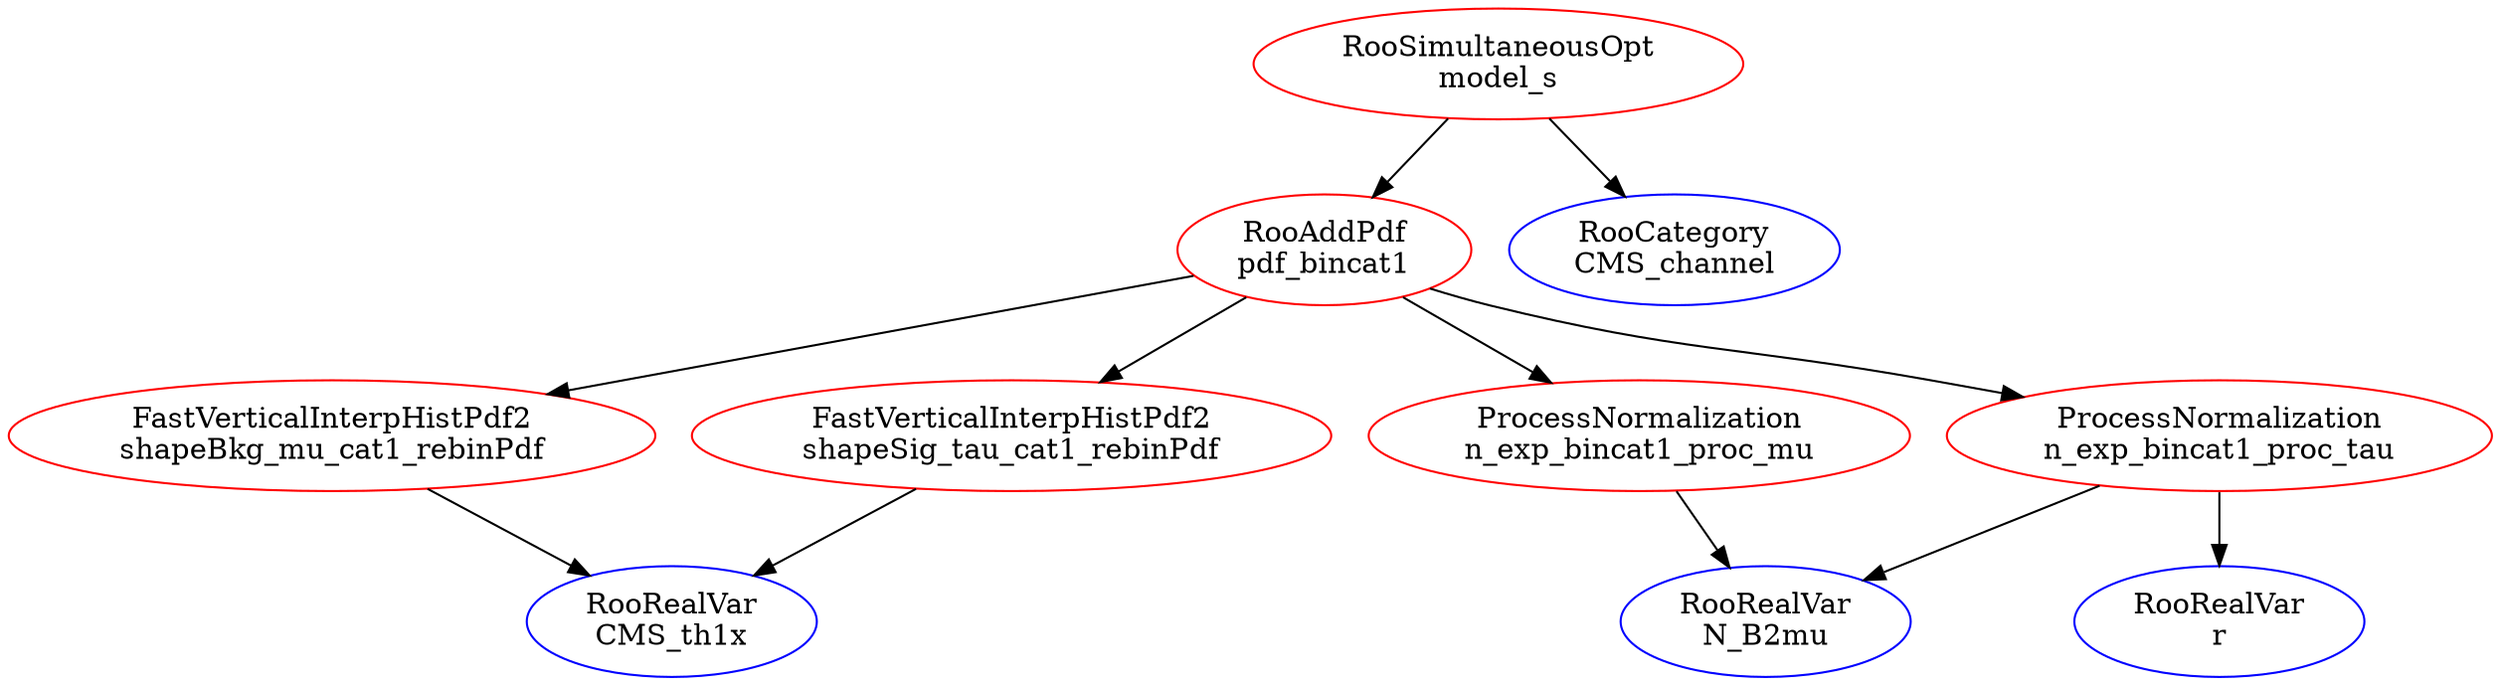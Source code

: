 digraph model_s{
"model_s" [ color=red, label="RooSimultaneousOpt\nmodel_s"];
"pdf_bincat1" [ color=red, label="RooAddPdf\npdf_bincat1"];
"shapeBkg_mu_cat1_rebinPdf" [ color=red, label="FastVerticalInterpHistPdf2\nshapeBkg_mu_cat1_rebinPdf"];
"CMS_th1x" [ color=blue, label="RooRealVar\nCMS_th1x"];
"shapeSig_tau_cat1_rebinPdf" [ color=red, label="FastVerticalInterpHistPdf2\nshapeSig_tau_cat1_rebinPdf"];
"n_exp_bincat1_proc_mu" [ color=red, label="ProcessNormalization\nn_exp_bincat1_proc_mu"];
"N_B2mu" [ color=blue, label="RooRealVar\nN_B2mu"];
"n_exp_bincat1_proc_tau" [ color=red, label="ProcessNormalization\nn_exp_bincat1_proc_tau"];
"r" [ color=blue, label="RooRealVar\nr"];
"CMS_channel" [ color=blue, label="RooCategory\nCMS_channel"];
"n_exp_bincat1_proc_mu" -> "N_B2mu";
"n_exp_bincat1_proc_tau" -> "N_B2mu";
"n_exp_bincat1_proc_tau" -> "r";
"model_s" -> "CMS_channel";
"model_s" -> "pdf_bincat1";
"pdf_bincat1" -> "n_exp_bincat1_proc_mu";
"pdf_bincat1" -> "n_exp_bincat1_proc_tau";
"pdf_bincat1" -> "shapeBkg_mu_cat1_rebinPdf";
"pdf_bincat1" -> "shapeSig_tau_cat1_rebinPdf";
"shapeBkg_mu_cat1_rebinPdf" -> "CMS_th1x";
"shapeSig_tau_cat1_rebinPdf" -> "CMS_th1x";
}
